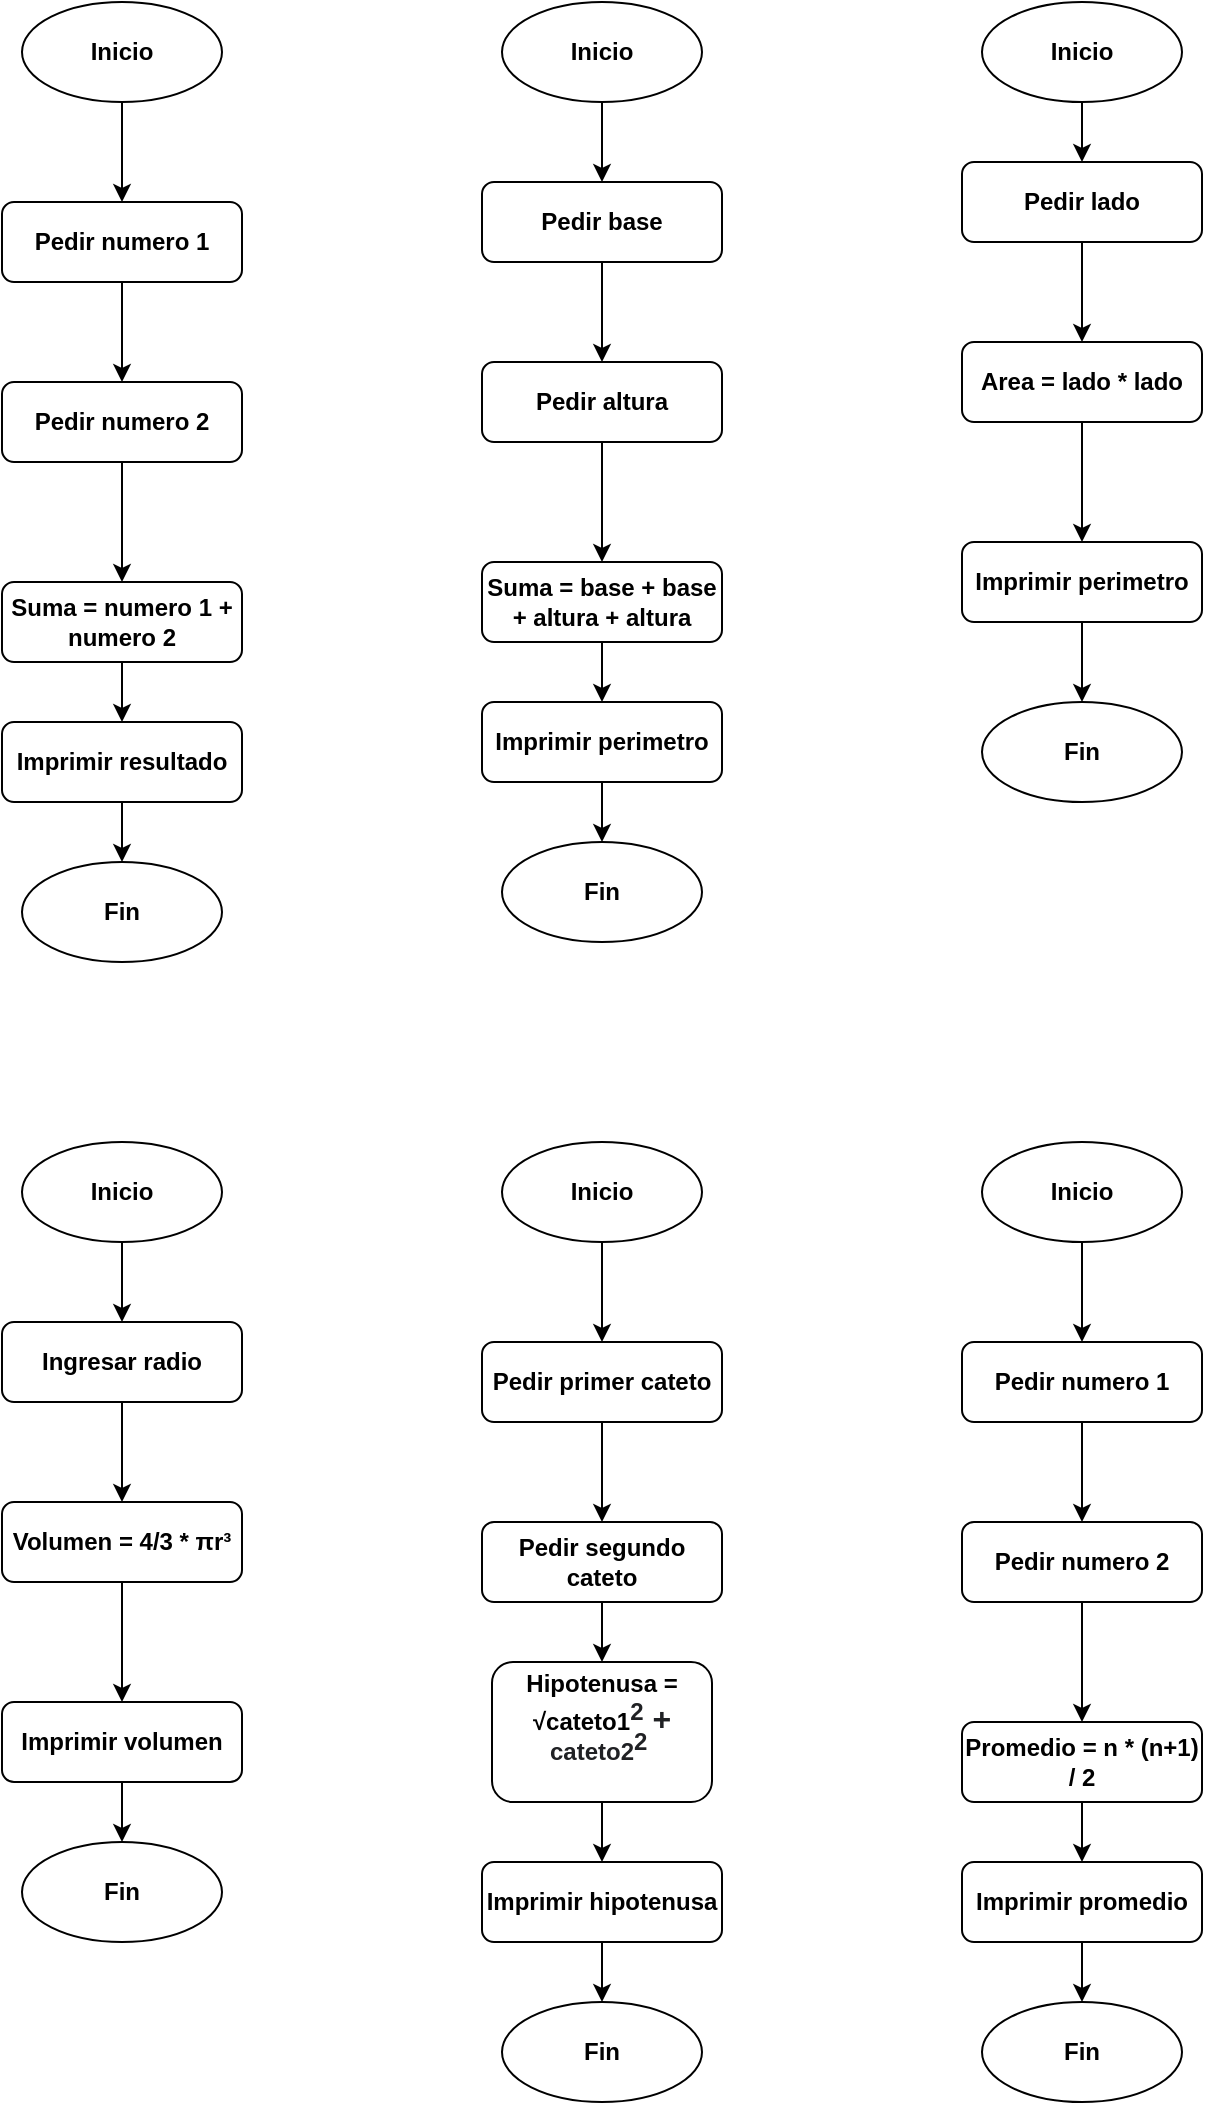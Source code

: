<mxfile version="21.1.7" type="google" pages="2">
  <diagram id="C5RBs43oDa-KdzZeNtuy" name="Page-1">
    <mxGraphModel grid="1" page="1" gridSize="10" guides="1" tooltips="1" connect="1" arrows="1" fold="1" pageScale="1" pageWidth="827" pageHeight="1169" math="0" shadow="0">
      <root>
        <mxCell id="WIyWlLk6GJQsqaUBKTNV-0" />
        <mxCell id="WIyWlLk6GJQsqaUBKTNV-1" parent="WIyWlLk6GJQsqaUBKTNV-0" />
        <mxCell id="4w4W0nmU5TRRSQJKcKBw-2" style="edgeStyle=orthogonalEdgeStyle;rounded=0;orthogonalLoop=1;jettySize=auto;html=1;exitX=0.5;exitY=1;exitDx=0;exitDy=0;entryX=0.5;entryY=0;entryDx=0;entryDy=0;fontStyle=1" edge="1" parent="WIyWlLk6GJQsqaUBKTNV-1" source="WIyWlLk6GJQsqaUBKTNV-3" target="WIyWlLk6GJQsqaUBKTNV-7">
          <mxGeometry relative="1" as="geometry" />
        </mxCell>
        <mxCell id="WIyWlLk6GJQsqaUBKTNV-3" value="Pedir numero 1" style="rounded=1;whiteSpace=wrap;html=1;fontSize=12;glass=0;strokeWidth=1;shadow=0;fontStyle=1" vertex="1" parent="WIyWlLk6GJQsqaUBKTNV-1">
          <mxGeometry x="100" y="160" width="120" height="40" as="geometry" />
        </mxCell>
        <mxCell id="WIyWlLk6GJQsqaUBKTNV-7" value="Pedir numero 2" style="rounded=1;whiteSpace=wrap;html=1;fontSize=12;glass=0;strokeWidth=1;shadow=0;fontStyle=1" vertex="1" parent="WIyWlLk6GJQsqaUBKTNV-1">
          <mxGeometry x="100" y="250" width="120" height="40" as="geometry" />
        </mxCell>
        <mxCell id="4w4W0nmU5TRRSQJKcKBw-10" style="edgeStyle=orthogonalEdgeStyle;rounded=0;orthogonalLoop=1;jettySize=auto;html=1;exitX=0.5;exitY=1;exitDx=0;exitDy=0;entryX=0.5;entryY=0;entryDx=0;entryDy=0;fontStyle=1" edge="1" parent="WIyWlLk6GJQsqaUBKTNV-1" source="WIyWlLk6GJQsqaUBKTNV-11" target="4w4W0nmU5TRRSQJKcKBw-8">
          <mxGeometry relative="1" as="geometry" />
        </mxCell>
        <mxCell id="WIyWlLk6GJQsqaUBKTNV-11" value="Suma = numero 1 + numero 2" style="rounded=1;whiteSpace=wrap;html=1;fontSize=12;glass=0;strokeWidth=1;shadow=0;fontStyle=1" vertex="1" parent="WIyWlLk6GJQsqaUBKTNV-1">
          <mxGeometry x="100" y="350" width="120" height="40" as="geometry" />
        </mxCell>
        <mxCell id="4w4W0nmU5TRRSQJKcKBw-0" value="" style="endArrow=classic;html=1;rounded=0;entryX=0.5;entryY=0;entryDx=0;entryDy=0;exitX=0.5;exitY=1;exitDx=0;exitDy=0;fontStyle=1" edge="1" parent="WIyWlLk6GJQsqaUBKTNV-1" target="WIyWlLk6GJQsqaUBKTNV-11">
          <mxGeometry width="50" height="50" relative="1" as="geometry">
            <mxPoint x="160" y="290" as="sourcePoint" />
            <mxPoint x="180" y="280" as="targetPoint" />
            <Array as="points" />
          </mxGeometry>
        </mxCell>
        <mxCell id="4w4W0nmU5TRRSQJKcKBw-7" style="edgeStyle=orthogonalEdgeStyle;rounded=0;orthogonalLoop=1;jettySize=auto;html=1;exitX=0.5;exitY=1;exitDx=0;exitDy=0;entryX=0.5;entryY=0;entryDx=0;entryDy=0;fontStyle=1" edge="1" parent="WIyWlLk6GJQsqaUBKTNV-1" source="4w4W0nmU5TRRSQJKcKBw-5" target="WIyWlLk6GJQsqaUBKTNV-3">
          <mxGeometry relative="1" as="geometry" />
        </mxCell>
        <mxCell id="4w4W0nmU5TRRSQJKcKBw-5" value="Inicio" style="ellipse;whiteSpace=wrap;html=1;fontStyle=1" vertex="1" parent="WIyWlLk6GJQsqaUBKTNV-1">
          <mxGeometry x="110" y="60" width="100" height="50" as="geometry" />
        </mxCell>
        <mxCell id="4w4W0nmU5TRRSQJKcKBw-13" style="edgeStyle=orthogonalEdgeStyle;rounded=0;orthogonalLoop=1;jettySize=auto;html=1;exitX=0.5;exitY=1;exitDx=0;exitDy=0;entryX=0.5;entryY=0;entryDx=0;entryDy=0;fontStyle=1" edge="1" parent="WIyWlLk6GJQsqaUBKTNV-1" source="4w4W0nmU5TRRSQJKcKBw-8" target="4w4W0nmU5TRRSQJKcKBw-11">
          <mxGeometry relative="1" as="geometry" />
        </mxCell>
        <mxCell id="4w4W0nmU5TRRSQJKcKBw-8" value="Imprimir resultado" style="rounded=1;whiteSpace=wrap;html=1;fontStyle=1" vertex="1" parent="WIyWlLk6GJQsqaUBKTNV-1">
          <mxGeometry x="100" y="420" width="120" height="40" as="geometry" />
        </mxCell>
        <mxCell id="4w4W0nmU5TRRSQJKcKBw-11" value="Fin" style="ellipse;whiteSpace=wrap;html=1;fontStyle=1" vertex="1" parent="WIyWlLk6GJQsqaUBKTNV-1">
          <mxGeometry x="110" y="490" width="100" height="50" as="geometry" />
        </mxCell>
        <mxCell id="4w4W0nmU5TRRSQJKcKBw-15" style="edgeStyle=orthogonalEdgeStyle;rounded=0;orthogonalLoop=1;jettySize=auto;html=1;exitX=0.5;exitY=1;exitDx=0;exitDy=0;entryX=0.5;entryY=0;entryDx=0;entryDy=0;fontStyle=1" edge="1" parent="WIyWlLk6GJQsqaUBKTNV-1" source="4w4W0nmU5TRRSQJKcKBw-16" target="4w4W0nmU5TRRSQJKcKBw-17">
          <mxGeometry relative="1" as="geometry" />
        </mxCell>
        <mxCell id="4w4W0nmU5TRRSQJKcKBw-16" value="Pedir base" style="rounded=1;whiteSpace=wrap;html=1;fontSize=12;glass=0;strokeWidth=1;shadow=0;fontStyle=1" vertex="1" parent="WIyWlLk6GJQsqaUBKTNV-1">
          <mxGeometry x="340" y="150" width="120" height="40" as="geometry" />
        </mxCell>
        <mxCell id="4w4W0nmU5TRRSQJKcKBw-17" value="Pedir altura" style="rounded=1;whiteSpace=wrap;html=1;fontSize=12;glass=0;strokeWidth=1;shadow=0;fontStyle=1" vertex="1" parent="WIyWlLk6GJQsqaUBKTNV-1">
          <mxGeometry x="340" y="240" width="120" height="40" as="geometry" />
        </mxCell>
        <mxCell id="4w4W0nmU5TRRSQJKcKBw-18" style="edgeStyle=orthogonalEdgeStyle;rounded=0;orthogonalLoop=1;jettySize=auto;html=1;exitX=0.5;exitY=1;exitDx=0;exitDy=0;entryX=0.5;entryY=0;entryDx=0;entryDy=0;fontStyle=1" edge="1" parent="WIyWlLk6GJQsqaUBKTNV-1" source="4w4W0nmU5TRRSQJKcKBw-19" target="4w4W0nmU5TRRSQJKcKBw-24">
          <mxGeometry relative="1" as="geometry" />
        </mxCell>
        <mxCell id="4w4W0nmU5TRRSQJKcKBw-19" value="Suma = base + base + altura + altura" style="rounded=1;whiteSpace=wrap;html=1;fontSize=12;glass=0;strokeWidth=1;shadow=0;fontStyle=1" vertex="1" parent="WIyWlLk6GJQsqaUBKTNV-1">
          <mxGeometry x="340" y="340" width="120" height="40" as="geometry" />
        </mxCell>
        <mxCell id="4w4W0nmU5TRRSQJKcKBw-20" value="" style="endArrow=classic;html=1;rounded=0;entryX=0.5;entryY=0;entryDx=0;entryDy=0;exitX=0.5;exitY=1;exitDx=0;exitDy=0;fontStyle=1" edge="1" parent="WIyWlLk6GJQsqaUBKTNV-1" target="4w4W0nmU5TRRSQJKcKBw-19">
          <mxGeometry width="50" height="50" relative="1" as="geometry">
            <mxPoint x="400" y="280" as="sourcePoint" />
            <mxPoint x="420" y="270" as="targetPoint" />
            <Array as="points" />
          </mxGeometry>
        </mxCell>
        <mxCell id="4w4W0nmU5TRRSQJKcKBw-21" style="edgeStyle=orthogonalEdgeStyle;rounded=0;orthogonalLoop=1;jettySize=auto;html=1;exitX=0.5;exitY=1;exitDx=0;exitDy=0;entryX=0.5;entryY=0;entryDx=0;entryDy=0;fontStyle=1" edge="1" parent="WIyWlLk6GJQsqaUBKTNV-1" source="4w4W0nmU5TRRSQJKcKBw-22" target="4w4W0nmU5TRRSQJKcKBw-16">
          <mxGeometry relative="1" as="geometry" />
        </mxCell>
        <mxCell id="4w4W0nmU5TRRSQJKcKBw-22" value="Inicio" style="ellipse;whiteSpace=wrap;html=1;fontStyle=1" vertex="1" parent="WIyWlLk6GJQsqaUBKTNV-1">
          <mxGeometry x="350" y="60" width="100" height="50" as="geometry" />
        </mxCell>
        <mxCell id="4w4W0nmU5TRRSQJKcKBw-23" style="edgeStyle=orthogonalEdgeStyle;rounded=0;orthogonalLoop=1;jettySize=auto;html=1;exitX=0.5;exitY=1;exitDx=0;exitDy=0;entryX=0.5;entryY=0;entryDx=0;entryDy=0;fontStyle=1" edge="1" parent="WIyWlLk6GJQsqaUBKTNV-1" source="4w4W0nmU5TRRSQJKcKBw-24" target="4w4W0nmU5TRRSQJKcKBw-25">
          <mxGeometry relative="1" as="geometry" />
        </mxCell>
        <mxCell id="4w4W0nmU5TRRSQJKcKBw-24" value="Imprimir perimetro" style="rounded=1;whiteSpace=wrap;html=1;fontStyle=1" vertex="1" parent="WIyWlLk6GJQsqaUBKTNV-1">
          <mxGeometry x="340" y="410" width="120" height="40" as="geometry" />
        </mxCell>
        <mxCell id="4w4W0nmU5TRRSQJKcKBw-25" value="Fin" style="ellipse;whiteSpace=wrap;html=1;fontStyle=1" vertex="1" parent="WIyWlLk6GJQsqaUBKTNV-1">
          <mxGeometry x="350" y="480" width="100" height="50" as="geometry" />
        </mxCell>
        <mxCell id="4w4W0nmU5TRRSQJKcKBw-26" style="edgeStyle=orthogonalEdgeStyle;rounded=0;orthogonalLoop=1;jettySize=auto;html=1;exitX=0.5;exitY=1;exitDx=0;exitDy=0;entryX=0.5;entryY=0;entryDx=0;entryDy=0;fontStyle=1" edge="1" parent="WIyWlLk6GJQsqaUBKTNV-1" source="4w4W0nmU5TRRSQJKcKBw-27" target="4w4W0nmU5TRRSQJKcKBw-28">
          <mxGeometry relative="1" as="geometry" />
        </mxCell>
        <mxCell id="4w4W0nmU5TRRSQJKcKBw-27" value="Pedir lado" style="rounded=1;whiteSpace=wrap;html=1;fontSize=12;glass=0;strokeWidth=1;shadow=0;fontStyle=1" vertex="1" parent="WIyWlLk6GJQsqaUBKTNV-1">
          <mxGeometry x="580" y="140" width="120" height="40" as="geometry" />
        </mxCell>
        <mxCell id="4w4W0nmU5TRRSQJKcKBw-28" value="Area = lado * lado" style="rounded=1;whiteSpace=wrap;html=1;fontSize=12;glass=0;strokeWidth=1;shadow=0;fontStyle=1" vertex="1" parent="WIyWlLk6GJQsqaUBKTNV-1">
          <mxGeometry x="580" y="230" width="120" height="40" as="geometry" />
        </mxCell>
        <mxCell id="4w4W0nmU5TRRSQJKcKBw-30" value="Imprimir perimetro" style="rounded=1;whiteSpace=wrap;html=1;fontSize=12;glass=0;strokeWidth=1;shadow=0;fontStyle=1" vertex="1" parent="WIyWlLk6GJQsqaUBKTNV-1">
          <mxGeometry x="580" y="330" width="120" height="40" as="geometry" />
        </mxCell>
        <mxCell id="4w4W0nmU5TRRSQJKcKBw-31" value="" style="endArrow=classic;html=1;rounded=0;entryX=0.5;entryY=0;entryDx=0;entryDy=0;exitX=0.5;exitY=1;exitDx=0;exitDy=0;fontStyle=1" edge="1" parent="WIyWlLk6GJQsqaUBKTNV-1" target="4w4W0nmU5TRRSQJKcKBw-30">
          <mxGeometry width="50" height="50" relative="1" as="geometry">
            <mxPoint x="640" y="270" as="sourcePoint" />
            <mxPoint x="660" y="260" as="targetPoint" />
            <Array as="points" />
          </mxGeometry>
        </mxCell>
        <mxCell id="4w4W0nmU5TRRSQJKcKBw-32" style="edgeStyle=orthogonalEdgeStyle;rounded=0;orthogonalLoop=1;jettySize=auto;html=1;exitX=0.5;exitY=1;exitDx=0;exitDy=0;entryX=0.5;entryY=0;entryDx=0;entryDy=0;fontStyle=1" edge="1" parent="WIyWlLk6GJQsqaUBKTNV-1" source="4w4W0nmU5TRRSQJKcKBw-33" target="4w4W0nmU5TRRSQJKcKBw-27">
          <mxGeometry relative="1" as="geometry" />
        </mxCell>
        <mxCell id="4w4W0nmU5TRRSQJKcKBw-33" value="Inicio" style="ellipse;whiteSpace=wrap;html=1;fontStyle=1" vertex="1" parent="WIyWlLk6GJQsqaUBKTNV-1">
          <mxGeometry x="590" y="60" width="100" height="50" as="geometry" />
        </mxCell>
        <mxCell id="4w4W0nmU5TRRSQJKcKBw-34" style="edgeStyle=orthogonalEdgeStyle;rounded=0;orthogonalLoop=1;jettySize=auto;html=1;exitX=0.5;exitY=1;exitDx=0;exitDy=0;entryX=0.5;entryY=0;entryDx=0;entryDy=0;fontStyle=1" edge="1" parent="WIyWlLk6GJQsqaUBKTNV-1" source="4w4W0nmU5TRRSQJKcKBw-30" target="4w4W0nmU5TRRSQJKcKBw-36">
          <mxGeometry relative="1" as="geometry">
            <mxPoint x="640" y="440" as="sourcePoint" />
            <mxPoint x="640" y="380" as="targetPoint" />
          </mxGeometry>
        </mxCell>
        <mxCell id="4w4W0nmU5TRRSQJKcKBw-36" value="Fin" style="ellipse;whiteSpace=wrap;html=1;fontStyle=1" vertex="1" parent="WIyWlLk6GJQsqaUBKTNV-1">
          <mxGeometry x="590" y="410" width="100" height="50" as="geometry" />
        </mxCell>
        <mxCell id="4w4W0nmU5TRRSQJKcKBw-37" style="edgeStyle=orthogonalEdgeStyle;rounded=0;orthogonalLoop=1;jettySize=auto;html=1;exitX=0.5;exitY=1;exitDx=0;exitDy=0;entryX=0.5;entryY=0;entryDx=0;entryDy=0;fontStyle=1" edge="1" parent="WIyWlLk6GJQsqaUBKTNV-1" source="4w4W0nmU5TRRSQJKcKBw-38" target="4w4W0nmU5TRRSQJKcKBw-39">
          <mxGeometry relative="1" as="geometry" />
        </mxCell>
        <mxCell id="4w4W0nmU5TRRSQJKcKBw-38" value="Ingresar radio" style="rounded=1;whiteSpace=wrap;html=1;fontSize=12;glass=0;strokeWidth=1;shadow=0;fontStyle=1" vertex="1" parent="WIyWlLk6GJQsqaUBKTNV-1">
          <mxGeometry x="100" y="720" width="120" height="40" as="geometry" />
        </mxCell>
        <mxCell id="4w4W0nmU5TRRSQJKcKBw-39" value="Volumen =&amp;nbsp;4/3 * πr³" style="rounded=1;whiteSpace=wrap;html=1;fontSize=12;glass=0;strokeWidth=1;shadow=0;fontStyle=1" vertex="1" parent="WIyWlLk6GJQsqaUBKTNV-1">
          <mxGeometry x="100" y="810" width="120" height="40" as="geometry" />
        </mxCell>
        <mxCell id="4w4W0nmU5TRRSQJKcKBw-40" style="edgeStyle=orthogonalEdgeStyle;rounded=0;orthogonalLoop=1;jettySize=auto;html=1;exitX=0.5;exitY=1;exitDx=0;exitDy=0;entryX=0.5;entryY=0;entryDx=0;entryDy=0;fontStyle=1" edge="1" parent="WIyWlLk6GJQsqaUBKTNV-1" source="4w4W0nmU5TRRSQJKcKBw-41" target="4w4W0nmU5TRRSQJKcKBw-47">
          <mxGeometry relative="1" as="geometry">
            <mxPoint x="160" y="980" as="targetPoint" />
          </mxGeometry>
        </mxCell>
        <mxCell id="4w4W0nmU5TRRSQJKcKBw-41" value="Imprimir volumen" style="rounded=1;whiteSpace=wrap;html=1;fontSize=12;glass=0;strokeWidth=1;shadow=0;fontStyle=1" vertex="1" parent="WIyWlLk6GJQsqaUBKTNV-1">
          <mxGeometry x="100" y="910" width="120" height="40" as="geometry" />
        </mxCell>
        <mxCell id="4w4W0nmU5TRRSQJKcKBw-42" value="" style="endArrow=classic;html=1;rounded=0;entryX=0.5;entryY=0;entryDx=0;entryDy=0;exitX=0.5;exitY=1;exitDx=0;exitDy=0;fontStyle=1" edge="1" parent="WIyWlLk6GJQsqaUBKTNV-1" target="4w4W0nmU5TRRSQJKcKBw-41">
          <mxGeometry width="50" height="50" relative="1" as="geometry">
            <mxPoint x="160" y="850" as="sourcePoint" />
            <mxPoint x="180" y="840" as="targetPoint" />
            <Array as="points" />
          </mxGeometry>
        </mxCell>
        <mxCell id="4w4W0nmU5TRRSQJKcKBw-43" style="edgeStyle=orthogonalEdgeStyle;rounded=0;orthogonalLoop=1;jettySize=auto;html=1;exitX=0.5;exitY=1;exitDx=0;exitDy=0;entryX=0.5;entryY=0;entryDx=0;entryDy=0;fontStyle=1" edge="1" parent="WIyWlLk6GJQsqaUBKTNV-1" source="4w4W0nmU5TRRSQJKcKBw-44" target="4w4W0nmU5TRRSQJKcKBw-38">
          <mxGeometry relative="1" as="geometry" />
        </mxCell>
        <mxCell id="4w4W0nmU5TRRSQJKcKBw-44" value="Inicio" style="ellipse;whiteSpace=wrap;html=1;fontStyle=1" vertex="1" parent="WIyWlLk6GJQsqaUBKTNV-1">
          <mxGeometry x="110" y="630" width="100" height="50" as="geometry" />
        </mxCell>
        <mxCell id="4w4W0nmU5TRRSQJKcKBw-47" value="Fin" style="ellipse;whiteSpace=wrap;html=1;fontStyle=1" vertex="1" parent="WIyWlLk6GJQsqaUBKTNV-1">
          <mxGeometry x="110" y="980" width="100" height="50" as="geometry" />
        </mxCell>
        <mxCell id="4w4W0nmU5TRRSQJKcKBw-48" style="edgeStyle=orthogonalEdgeStyle;rounded=0;orthogonalLoop=1;jettySize=auto;html=1;exitX=0.5;exitY=1;exitDx=0;exitDy=0;entryX=0.5;entryY=0;entryDx=0;entryDy=0;fontStyle=1" edge="1" parent="WIyWlLk6GJQsqaUBKTNV-1" source="4w4W0nmU5TRRSQJKcKBw-49" target="4w4W0nmU5TRRSQJKcKBw-50">
          <mxGeometry relative="1" as="geometry" />
        </mxCell>
        <mxCell id="4w4W0nmU5TRRSQJKcKBw-49" value="Pedir primer cateto" style="rounded=1;whiteSpace=wrap;html=1;fontSize=12;glass=0;strokeWidth=1;shadow=0;fontStyle=1" vertex="1" parent="WIyWlLk6GJQsqaUBKTNV-1">
          <mxGeometry x="340" y="730" width="120" height="40" as="geometry" />
        </mxCell>
        <mxCell id="4w4W0nmU5TRRSQJKcKBw-50" value="Pedir segundo cateto" style="rounded=1;whiteSpace=wrap;html=1;fontSize=12;glass=0;strokeWidth=1;shadow=0;fontStyle=1" vertex="1" parent="WIyWlLk6GJQsqaUBKTNV-1">
          <mxGeometry x="340" y="820" width="120" height="40" as="geometry" />
        </mxCell>
        <mxCell id="4w4W0nmU5TRRSQJKcKBw-51" style="edgeStyle=orthogonalEdgeStyle;rounded=0;orthogonalLoop=1;jettySize=auto;html=1;exitX=0.5;exitY=1;exitDx=0;exitDy=0;entryX=0.5;entryY=0;entryDx=0;entryDy=0;fontStyle=1" edge="1" parent="WIyWlLk6GJQsqaUBKTNV-1" source="4w4W0nmU5TRRSQJKcKBw-52" target="4w4W0nmU5TRRSQJKcKBw-57">
          <mxGeometry relative="1" as="geometry" />
        </mxCell>
        <mxCell id="4w4W0nmU5TRRSQJKcKBw-52" value="Hipotenusa = √cateto1&lt;span style=&quot;vertical-align: baseline; position: relative; top: -0.4em; color: rgb(32, 33, 36); font-family: arial, sans-serif; text-align: left; background-color: rgb(255, 255, 255);&quot;&gt;2&lt;/span&gt;&lt;span style=&quot;color: rgb(32, 33, 36); font-family: arial, sans-serif; font-size: 16px; text-align: left; background-color: rgb(255, 255, 255);&quot;&gt;&amp;nbsp;+ &lt;/span&gt;&lt;font style=&quot;font-size: 12px;&quot;&gt;&lt;span style=&quot;color: rgb(32, 33, 36); font-family: arial, sans-serif; text-align: left; background-color: rgb(255, 255, 255);&quot;&gt;cateto2&lt;/span&gt;&lt;span style=&quot;vertical-align: baseline; position: relative; top: -0.4em; color: rgb(32, 33, 36); font-family: arial, sans-serif; text-align: left; background-color: rgb(255, 255, 255);&quot;&gt;2&lt;/span&gt;&lt;span style=&quot;color: rgb(32, 33, 36); font-family: arial, sans-serif; text-align: left; background-color: rgb(255, 255, 255);&quot;&gt;&amp;nbsp;&lt;/span&gt;&lt;/font&gt;&lt;br&gt;&amp;nbsp;" style="rounded=1;whiteSpace=wrap;html=1;fontSize=12;glass=0;strokeWidth=1;shadow=0;fontStyle=1" vertex="1" parent="WIyWlLk6GJQsqaUBKTNV-1">
          <mxGeometry x="345" y="890" width="110" height="70" as="geometry" />
        </mxCell>
        <mxCell id="4w4W0nmU5TRRSQJKcKBw-53" value="" style="endArrow=classic;html=1;rounded=0;entryX=0.5;entryY=0;entryDx=0;entryDy=0;exitX=0.5;exitY=1;exitDx=0;exitDy=0;fontStyle=1" edge="1" parent="WIyWlLk6GJQsqaUBKTNV-1" target="4w4W0nmU5TRRSQJKcKBw-52">
          <mxGeometry width="50" height="50" relative="1" as="geometry">
            <mxPoint x="400" y="860" as="sourcePoint" />
            <mxPoint x="420" y="850" as="targetPoint" />
            <Array as="points" />
          </mxGeometry>
        </mxCell>
        <mxCell id="4w4W0nmU5TRRSQJKcKBw-54" style="edgeStyle=orthogonalEdgeStyle;rounded=0;orthogonalLoop=1;jettySize=auto;html=1;exitX=0.5;exitY=1;exitDx=0;exitDy=0;entryX=0.5;entryY=0;entryDx=0;entryDy=0;fontStyle=1" edge="1" parent="WIyWlLk6GJQsqaUBKTNV-1" source="4w4W0nmU5TRRSQJKcKBw-55" target="4w4W0nmU5TRRSQJKcKBw-49">
          <mxGeometry relative="1" as="geometry" />
        </mxCell>
        <mxCell id="4w4W0nmU5TRRSQJKcKBw-55" value="Inicio" style="ellipse;whiteSpace=wrap;html=1;fontStyle=1" vertex="1" parent="WIyWlLk6GJQsqaUBKTNV-1">
          <mxGeometry x="350" y="630" width="100" height="50" as="geometry" />
        </mxCell>
        <mxCell id="4w4W0nmU5TRRSQJKcKBw-56" style="edgeStyle=orthogonalEdgeStyle;rounded=0;orthogonalLoop=1;jettySize=auto;html=1;exitX=0.5;exitY=1;exitDx=0;exitDy=0;entryX=0.5;entryY=0;entryDx=0;entryDy=0;fontStyle=1" edge="1" parent="WIyWlLk6GJQsqaUBKTNV-1" source="4w4W0nmU5TRRSQJKcKBw-57" target="4w4W0nmU5TRRSQJKcKBw-58">
          <mxGeometry relative="1" as="geometry" />
        </mxCell>
        <mxCell id="4w4W0nmU5TRRSQJKcKBw-57" value="Imprimir hipotenusa" style="rounded=1;whiteSpace=wrap;html=1;fontStyle=1" vertex="1" parent="WIyWlLk6GJQsqaUBKTNV-1">
          <mxGeometry x="340" y="990" width="120" height="40" as="geometry" />
        </mxCell>
        <mxCell id="4w4W0nmU5TRRSQJKcKBw-58" value="Fin" style="ellipse;whiteSpace=wrap;html=1;fontStyle=1" vertex="1" parent="WIyWlLk6GJQsqaUBKTNV-1">
          <mxGeometry x="350" y="1060" width="100" height="50" as="geometry" />
        </mxCell>
        <mxCell id="4w4W0nmU5TRRSQJKcKBw-59" style="edgeStyle=orthogonalEdgeStyle;rounded=0;orthogonalLoop=1;jettySize=auto;html=1;exitX=0.5;exitY=1;exitDx=0;exitDy=0;entryX=0.5;entryY=0;entryDx=0;entryDy=0;fontStyle=1" edge="1" parent="WIyWlLk6GJQsqaUBKTNV-1" source="4w4W0nmU5TRRSQJKcKBw-60" target="4w4W0nmU5TRRSQJKcKBw-61">
          <mxGeometry relative="1" as="geometry" />
        </mxCell>
        <mxCell id="4w4W0nmU5TRRSQJKcKBw-60" value="Pedir numero 1" style="rounded=1;whiteSpace=wrap;html=1;fontSize=12;glass=0;strokeWidth=1;shadow=0;fontStyle=1" vertex="1" parent="WIyWlLk6GJQsqaUBKTNV-1">
          <mxGeometry x="580" y="730" width="120" height="40" as="geometry" />
        </mxCell>
        <mxCell id="4w4W0nmU5TRRSQJKcKBw-61" value="Pedir numero 2" style="rounded=1;whiteSpace=wrap;html=1;fontSize=12;glass=0;strokeWidth=1;shadow=0;fontStyle=1" vertex="1" parent="WIyWlLk6GJQsqaUBKTNV-1">
          <mxGeometry x="580" y="820" width="120" height="40" as="geometry" />
        </mxCell>
        <mxCell id="4w4W0nmU5TRRSQJKcKBw-62" style="edgeStyle=orthogonalEdgeStyle;rounded=0;orthogonalLoop=1;jettySize=auto;html=1;exitX=0.5;exitY=1;exitDx=0;exitDy=0;entryX=0.5;entryY=0;entryDx=0;entryDy=0;fontStyle=1" edge="1" parent="WIyWlLk6GJQsqaUBKTNV-1" source="4w4W0nmU5TRRSQJKcKBw-63" target="4w4W0nmU5TRRSQJKcKBw-68">
          <mxGeometry relative="1" as="geometry" />
        </mxCell>
        <mxCell id="4w4W0nmU5TRRSQJKcKBw-63" value="Promedio = n * (n+1) / 2" style="rounded=1;whiteSpace=wrap;html=1;fontSize=12;glass=0;strokeWidth=1;shadow=0;fontStyle=1" vertex="1" parent="WIyWlLk6GJQsqaUBKTNV-1">
          <mxGeometry x="580" y="920" width="120" height="40" as="geometry" />
        </mxCell>
        <mxCell id="4w4W0nmU5TRRSQJKcKBw-64" value="" style="endArrow=classic;html=1;rounded=0;entryX=0.5;entryY=0;entryDx=0;entryDy=0;exitX=0.5;exitY=1;exitDx=0;exitDy=0;fontStyle=1" edge="1" parent="WIyWlLk6GJQsqaUBKTNV-1" target="4w4W0nmU5TRRSQJKcKBw-63">
          <mxGeometry width="50" height="50" relative="1" as="geometry">
            <mxPoint x="640" y="860" as="sourcePoint" />
            <mxPoint x="660" y="850" as="targetPoint" />
            <Array as="points" />
          </mxGeometry>
        </mxCell>
        <mxCell id="4w4W0nmU5TRRSQJKcKBw-65" style="edgeStyle=orthogonalEdgeStyle;rounded=0;orthogonalLoop=1;jettySize=auto;html=1;exitX=0.5;exitY=1;exitDx=0;exitDy=0;entryX=0.5;entryY=0;entryDx=0;entryDy=0;fontStyle=1" edge="1" parent="WIyWlLk6GJQsqaUBKTNV-1" source="4w4W0nmU5TRRSQJKcKBw-66" target="4w4W0nmU5TRRSQJKcKBw-60">
          <mxGeometry relative="1" as="geometry" />
        </mxCell>
        <mxCell id="4w4W0nmU5TRRSQJKcKBw-66" value="Inicio" style="ellipse;whiteSpace=wrap;html=1;fontStyle=1" vertex="1" parent="WIyWlLk6GJQsqaUBKTNV-1">
          <mxGeometry x="590" y="630" width="100" height="50" as="geometry" />
        </mxCell>
        <mxCell id="4w4W0nmU5TRRSQJKcKBw-67" style="edgeStyle=orthogonalEdgeStyle;rounded=0;orthogonalLoop=1;jettySize=auto;html=1;exitX=0.5;exitY=1;exitDx=0;exitDy=0;entryX=0.5;entryY=0;entryDx=0;entryDy=0;fontStyle=1" edge="1" parent="WIyWlLk6GJQsqaUBKTNV-1" source="4w4W0nmU5TRRSQJKcKBw-68" target="4w4W0nmU5TRRSQJKcKBw-69">
          <mxGeometry relative="1" as="geometry" />
        </mxCell>
        <mxCell id="4w4W0nmU5TRRSQJKcKBw-68" value="Imprimir promedio" style="rounded=1;whiteSpace=wrap;html=1;fontStyle=1" vertex="1" parent="WIyWlLk6GJQsqaUBKTNV-1">
          <mxGeometry x="580" y="990" width="120" height="40" as="geometry" />
        </mxCell>
        <mxCell id="4w4W0nmU5TRRSQJKcKBw-69" value="Fin" style="ellipse;whiteSpace=wrap;html=1;fontStyle=1" vertex="1" parent="WIyWlLk6GJQsqaUBKTNV-1">
          <mxGeometry x="590" y="1060" width="100" height="50" as="geometry" />
        </mxCell>
      </root>
    </mxGraphModel>
  </diagram>
  <diagram id="yIrBGDkjPRxZ46joX6wb" name="Página-2">
    <mxGraphModel grid="1" page="1" gridSize="10" guides="1" tooltips="1" connect="1" arrows="1" fold="1" pageScale="1" pageWidth="827" pageHeight="1169" math="0" shadow="0">
      <root>
        <mxCell id="0" />
        <mxCell id="1" parent="0" />
        <mxCell id="o0s8ZLAC5IwazvcJ9w22-1" style="edgeStyle=orthogonalEdgeStyle;rounded=0;orthogonalLoop=1;jettySize=auto;html=1;exitX=0.5;exitY=1;exitDx=0;exitDy=0;entryX=0.5;entryY=0;entryDx=0;entryDy=0;fontStyle=1" edge="1" parent="1" source="o0s8ZLAC5IwazvcJ9w22-2" target="o0s8ZLAC5IwazvcJ9w22-3">
          <mxGeometry relative="1" as="geometry" />
        </mxCell>
        <mxCell id="o0s8ZLAC5IwazvcJ9w22-2" value="Pedir base" style="rounded=1;whiteSpace=wrap;html=1;fontSize=12;glass=0;strokeWidth=1;shadow=0;fontStyle=1" vertex="1" parent="1">
          <mxGeometry x="100" y="160" width="120" height="40" as="geometry" />
        </mxCell>
        <mxCell id="o0s8ZLAC5IwazvcJ9w22-3" value="Pedir altura" style="rounded=1;whiteSpace=wrap;html=1;fontSize=12;glass=0;strokeWidth=1;shadow=0;fontStyle=1" vertex="1" parent="1">
          <mxGeometry x="100" y="250" width="120" height="40" as="geometry" />
        </mxCell>
        <mxCell id="o0s8ZLAC5IwazvcJ9w22-4" style="edgeStyle=orthogonalEdgeStyle;rounded=0;orthogonalLoop=1;jettySize=auto;html=1;exitX=0.5;exitY=1;exitDx=0;exitDy=0;entryX=0.5;entryY=0;entryDx=0;entryDy=0;fontStyle=1" edge="1" parent="1" source="o0s8ZLAC5IwazvcJ9w22-5" target="o0s8ZLAC5IwazvcJ9w22-10">
          <mxGeometry relative="1" as="geometry" />
        </mxCell>
        <mxCell id="o0s8ZLAC5IwazvcJ9w22-5" value="Area = base * altura / 2" style="rounded=1;whiteSpace=wrap;html=1;fontSize=12;glass=0;strokeWidth=1;shadow=0;fontStyle=1" vertex="1" parent="1">
          <mxGeometry x="100" y="350" width="120" height="40" as="geometry" />
        </mxCell>
        <mxCell id="o0s8ZLAC5IwazvcJ9w22-6" value="" style="endArrow=classic;html=1;rounded=0;entryX=0.5;entryY=0;entryDx=0;entryDy=0;exitX=0.5;exitY=1;exitDx=0;exitDy=0;fontStyle=1" edge="1" parent="1" target="o0s8ZLAC5IwazvcJ9w22-5">
          <mxGeometry width="50" height="50" relative="1" as="geometry">
            <mxPoint x="160" y="290" as="sourcePoint" />
            <mxPoint x="180" y="280" as="targetPoint" />
            <Array as="points" />
          </mxGeometry>
        </mxCell>
        <mxCell id="o0s8ZLAC5IwazvcJ9w22-7" style="edgeStyle=orthogonalEdgeStyle;rounded=0;orthogonalLoop=1;jettySize=auto;html=1;exitX=0.5;exitY=1;exitDx=0;exitDy=0;entryX=0.5;entryY=0;entryDx=0;entryDy=0;fontStyle=1" edge="1" parent="1" source="o0s8ZLAC5IwazvcJ9w22-8" target="o0s8ZLAC5IwazvcJ9w22-2">
          <mxGeometry relative="1" as="geometry" />
        </mxCell>
        <mxCell id="o0s8ZLAC5IwazvcJ9w22-8" value="Inicio" style="ellipse;whiteSpace=wrap;html=1;fontStyle=1" vertex="1" parent="1">
          <mxGeometry x="110" y="50" width="100" height="50" as="geometry" />
        </mxCell>
        <mxCell id="o0s8ZLAC5IwazvcJ9w22-9" style="edgeStyle=orthogonalEdgeStyle;rounded=0;orthogonalLoop=1;jettySize=auto;html=1;exitX=0.5;exitY=1;exitDx=0;exitDy=0;entryX=0.5;entryY=0;entryDx=0;entryDy=0;fontStyle=1" edge="1" parent="1" source="o0s8ZLAC5IwazvcJ9w22-10" target="o0s8ZLAC5IwazvcJ9w22-11">
          <mxGeometry relative="1" as="geometry" />
        </mxCell>
        <mxCell id="o0s8ZLAC5IwazvcJ9w22-10" value="Imprimir area" style="rounded=1;whiteSpace=wrap;html=1;fontStyle=1" vertex="1" parent="1">
          <mxGeometry x="100" y="420" width="120" height="40" as="geometry" />
        </mxCell>
        <mxCell id="o0s8ZLAC5IwazvcJ9w22-11" value="Fin" style="ellipse;whiteSpace=wrap;html=1;fontStyle=1" vertex="1" parent="1">
          <mxGeometry x="110" y="490" width="100" height="50" as="geometry" />
        </mxCell>
        <mxCell id="f2pDhXAjGCSwKGkyzhOA-1" style="edgeStyle=orthogonalEdgeStyle;rounded=0;orthogonalLoop=1;jettySize=auto;html=1;exitX=0.5;exitY=1;exitDx=0;exitDy=0;entryX=0.5;entryY=0;entryDx=0;entryDy=0;fontStyle=1" edge="1" parent="1" source="f2pDhXAjGCSwKGkyzhOA-2" target="f2pDhXAjGCSwKGkyzhOA-3">
          <mxGeometry relative="1" as="geometry" />
        </mxCell>
        <mxCell id="f2pDhXAjGCSwKGkyzhOA-2" value="Pedir base" style="rounded=1;whiteSpace=wrap;html=1;fontSize=12;glass=0;strokeWidth=1;shadow=0;fontStyle=1" vertex="1" parent="1">
          <mxGeometry x="349" y="150" width="120" height="40" as="geometry" />
        </mxCell>
        <mxCell id="f2pDhXAjGCSwKGkyzhOA-3" value="Pedir altura" style="rounded=1;whiteSpace=wrap;html=1;fontSize=12;glass=0;strokeWidth=1;shadow=0;fontStyle=1" vertex="1" parent="1">
          <mxGeometry x="349" y="240" width="120" height="40" as="geometry" />
        </mxCell>
        <mxCell id="f2pDhXAjGCSwKGkyzhOA-4" style="edgeStyle=orthogonalEdgeStyle;rounded=0;orthogonalLoop=1;jettySize=auto;html=1;exitX=0.5;exitY=1;exitDx=0;exitDy=0;entryX=0.5;entryY=0;entryDx=0;entryDy=0;fontStyle=1" edge="1" parent="1" source="f2pDhXAjGCSwKGkyzhOA-5" target="f2pDhXAjGCSwKGkyzhOA-10">
          <mxGeometry relative="1" as="geometry" />
        </mxCell>
        <mxCell id="f2pDhXAjGCSwKGkyzhOA-5" value="Area = base * altura&amp;nbsp;" style="rounded=1;whiteSpace=wrap;html=1;fontSize=12;glass=0;strokeWidth=1;shadow=0;fontStyle=1" vertex="1" parent="1">
          <mxGeometry x="349" y="340" width="120" height="40" as="geometry" />
        </mxCell>
        <mxCell id="f2pDhXAjGCSwKGkyzhOA-6" value="" style="endArrow=classic;html=1;rounded=0;entryX=0.5;entryY=0;entryDx=0;entryDy=0;exitX=0.5;exitY=1;exitDx=0;exitDy=0;fontStyle=1" edge="1" parent="1" target="f2pDhXAjGCSwKGkyzhOA-5">
          <mxGeometry width="50" height="50" relative="1" as="geometry">
            <mxPoint x="409" y="280" as="sourcePoint" />
            <mxPoint x="429" y="270" as="targetPoint" />
            <Array as="points" />
          </mxGeometry>
        </mxCell>
        <mxCell id="f2pDhXAjGCSwKGkyzhOA-7" style="edgeStyle=orthogonalEdgeStyle;rounded=0;orthogonalLoop=1;jettySize=auto;html=1;exitX=0.5;exitY=1;exitDx=0;exitDy=0;entryX=0.5;entryY=0;entryDx=0;entryDy=0;fontStyle=1" edge="1" parent="1" source="f2pDhXAjGCSwKGkyzhOA-8" target="f2pDhXAjGCSwKGkyzhOA-2">
          <mxGeometry relative="1" as="geometry" />
        </mxCell>
        <mxCell id="f2pDhXAjGCSwKGkyzhOA-8" value="Inicio" style="ellipse;whiteSpace=wrap;html=1;fontStyle=1" vertex="1" parent="1">
          <mxGeometry x="359" y="50" width="100" height="50" as="geometry" />
        </mxCell>
        <mxCell id="f2pDhXAjGCSwKGkyzhOA-9" style="edgeStyle=orthogonalEdgeStyle;rounded=0;orthogonalLoop=1;jettySize=auto;html=1;exitX=0.5;exitY=1;exitDx=0;exitDy=0;entryX=0.5;entryY=0;entryDx=0;entryDy=0;fontStyle=1" edge="1" parent="1" source="f2pDhXAjGCSwKGkyzhOA-10" target="f2pDhXAjGCSwKGkyzhOA-11">
          <mxGeometry relative="1" as="geometry" />
        </mxCell>
        <mxCell id="f2pDhXAjGCSwKGkyzhOA-10" value="Imprimir area" style="rounded=1;whiteSpace=wrap;html=1;fontStyle=1" vertex="1" parent="1">
          <mxGeometry x="349" y="410" width="120" height="40" as="geometry" />
        </mxCell>
        <mxCell id="f2pDhXAjGCSwKGkyzhOA-11" value="Fin" style="ellipse;whiteSpace=wrap;html=1;fontStyle=1" vertex="1" parent="1">
          <mxGeometry x="359" y="480" width="100" height="50" as="geometry" />
        </mxCell>
      </root>
    </mxGraphModel>
  </diagram>
</mxfile>
